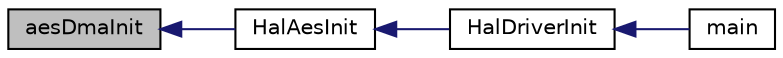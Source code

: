digraph "aesDmaInit"
{
  edge [fontname="Helvetica",fontsize="10",labelfontname="Helvetica",labelfontsize="10"];
  node [fontname="Helvetica",fontsize="10",shape=record];
  rankdir="LR";
  Node1 [label="aesDmaInit",height=0.2,width=0.4,color="black", fillcolor="grey75", style="filled" fontcolor="black"];
  Node1 -> Node2 [dir="back",color="midnightblue",fontsize="10",style="solid",fontname="Helvetica"];
  Node2 [label="HalAesInit",height=0.2,width=0.4,color="black", fillcolor="white", style="filled",URL="$_projects_2ble_2util_2_u_b_l_2soc__8051_2usb__msd_2hal_2hal__aes_8h.html#a8da705bc74bcece7ddead45f1d16f98e"];
  Node2 -> Node3 [dir="back",color="midnightblue",fontsize="10",style="solid",fontname="Helvetica"];
  Node3 [label="HalDriverInit",height=0.2,width=0.4,color="black", fillcolor="white", style="filled",URL="$target_2_c_c2541_a_r_c_2hal__drivers_8h.html#ab2408093f309dc37abb3afce38635135"];
  Node3 -> Node4 [dir="back",color="midnightblue",fontsize="10",style="solid",fontname="Helvetica"];
  Node4 [label="main",height=0.2,width=0.4,color="black", fillcolor="white", style="filled",URL="$_b_l_e___bridge___main_8c.html#a840291bc02cba5474a4cb46a9b9566fe"];
}
